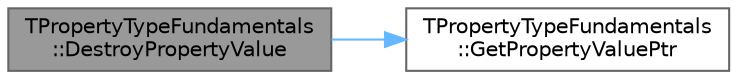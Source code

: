 digraph "TPropertyTypeFundamentals::DestroyPropertyValue"
{
 // INTERACTIVE_SVG=YES
 // LATEX_PDF_SIZE
  bgcolor="transparent";
  edge [fontname=Helvetica,fontsize=10,labelfontname=Helvetica,labelfontsize=10];
  node [fontname=Helvetica,fontsize=10,shape=box,height=0.2,width=0.4];
  rankdir="LR";
  Node1 [id="Node000001",label="TPropertyTypeFundamentals\l::DestroyPropertyValue",height=0.2,width=0.4,color="gray40", fillcolor="grey60", style="filled", fontcolor="black",tooltip="Destroy the value of a property at an address."];
  Node1 -> Node2 [id="edge1_Node000001_Node000002",color="steelblue1",style="solid",tooltip=" "];
  Node2 [id="Node000002",label="TPropertyTypeFundamentals\l::GetPropertyValuePtr",height=0.2,width=0.4,color="grey40", fillcolor="white", style="filled",URL="$dd/db1/classTPropertyTypeFundamentals.html#a13fb936bf4755b4d45a2ea1e2f96d38e",tooltip="Convert the address of a value of the property to the proper type."];
}
